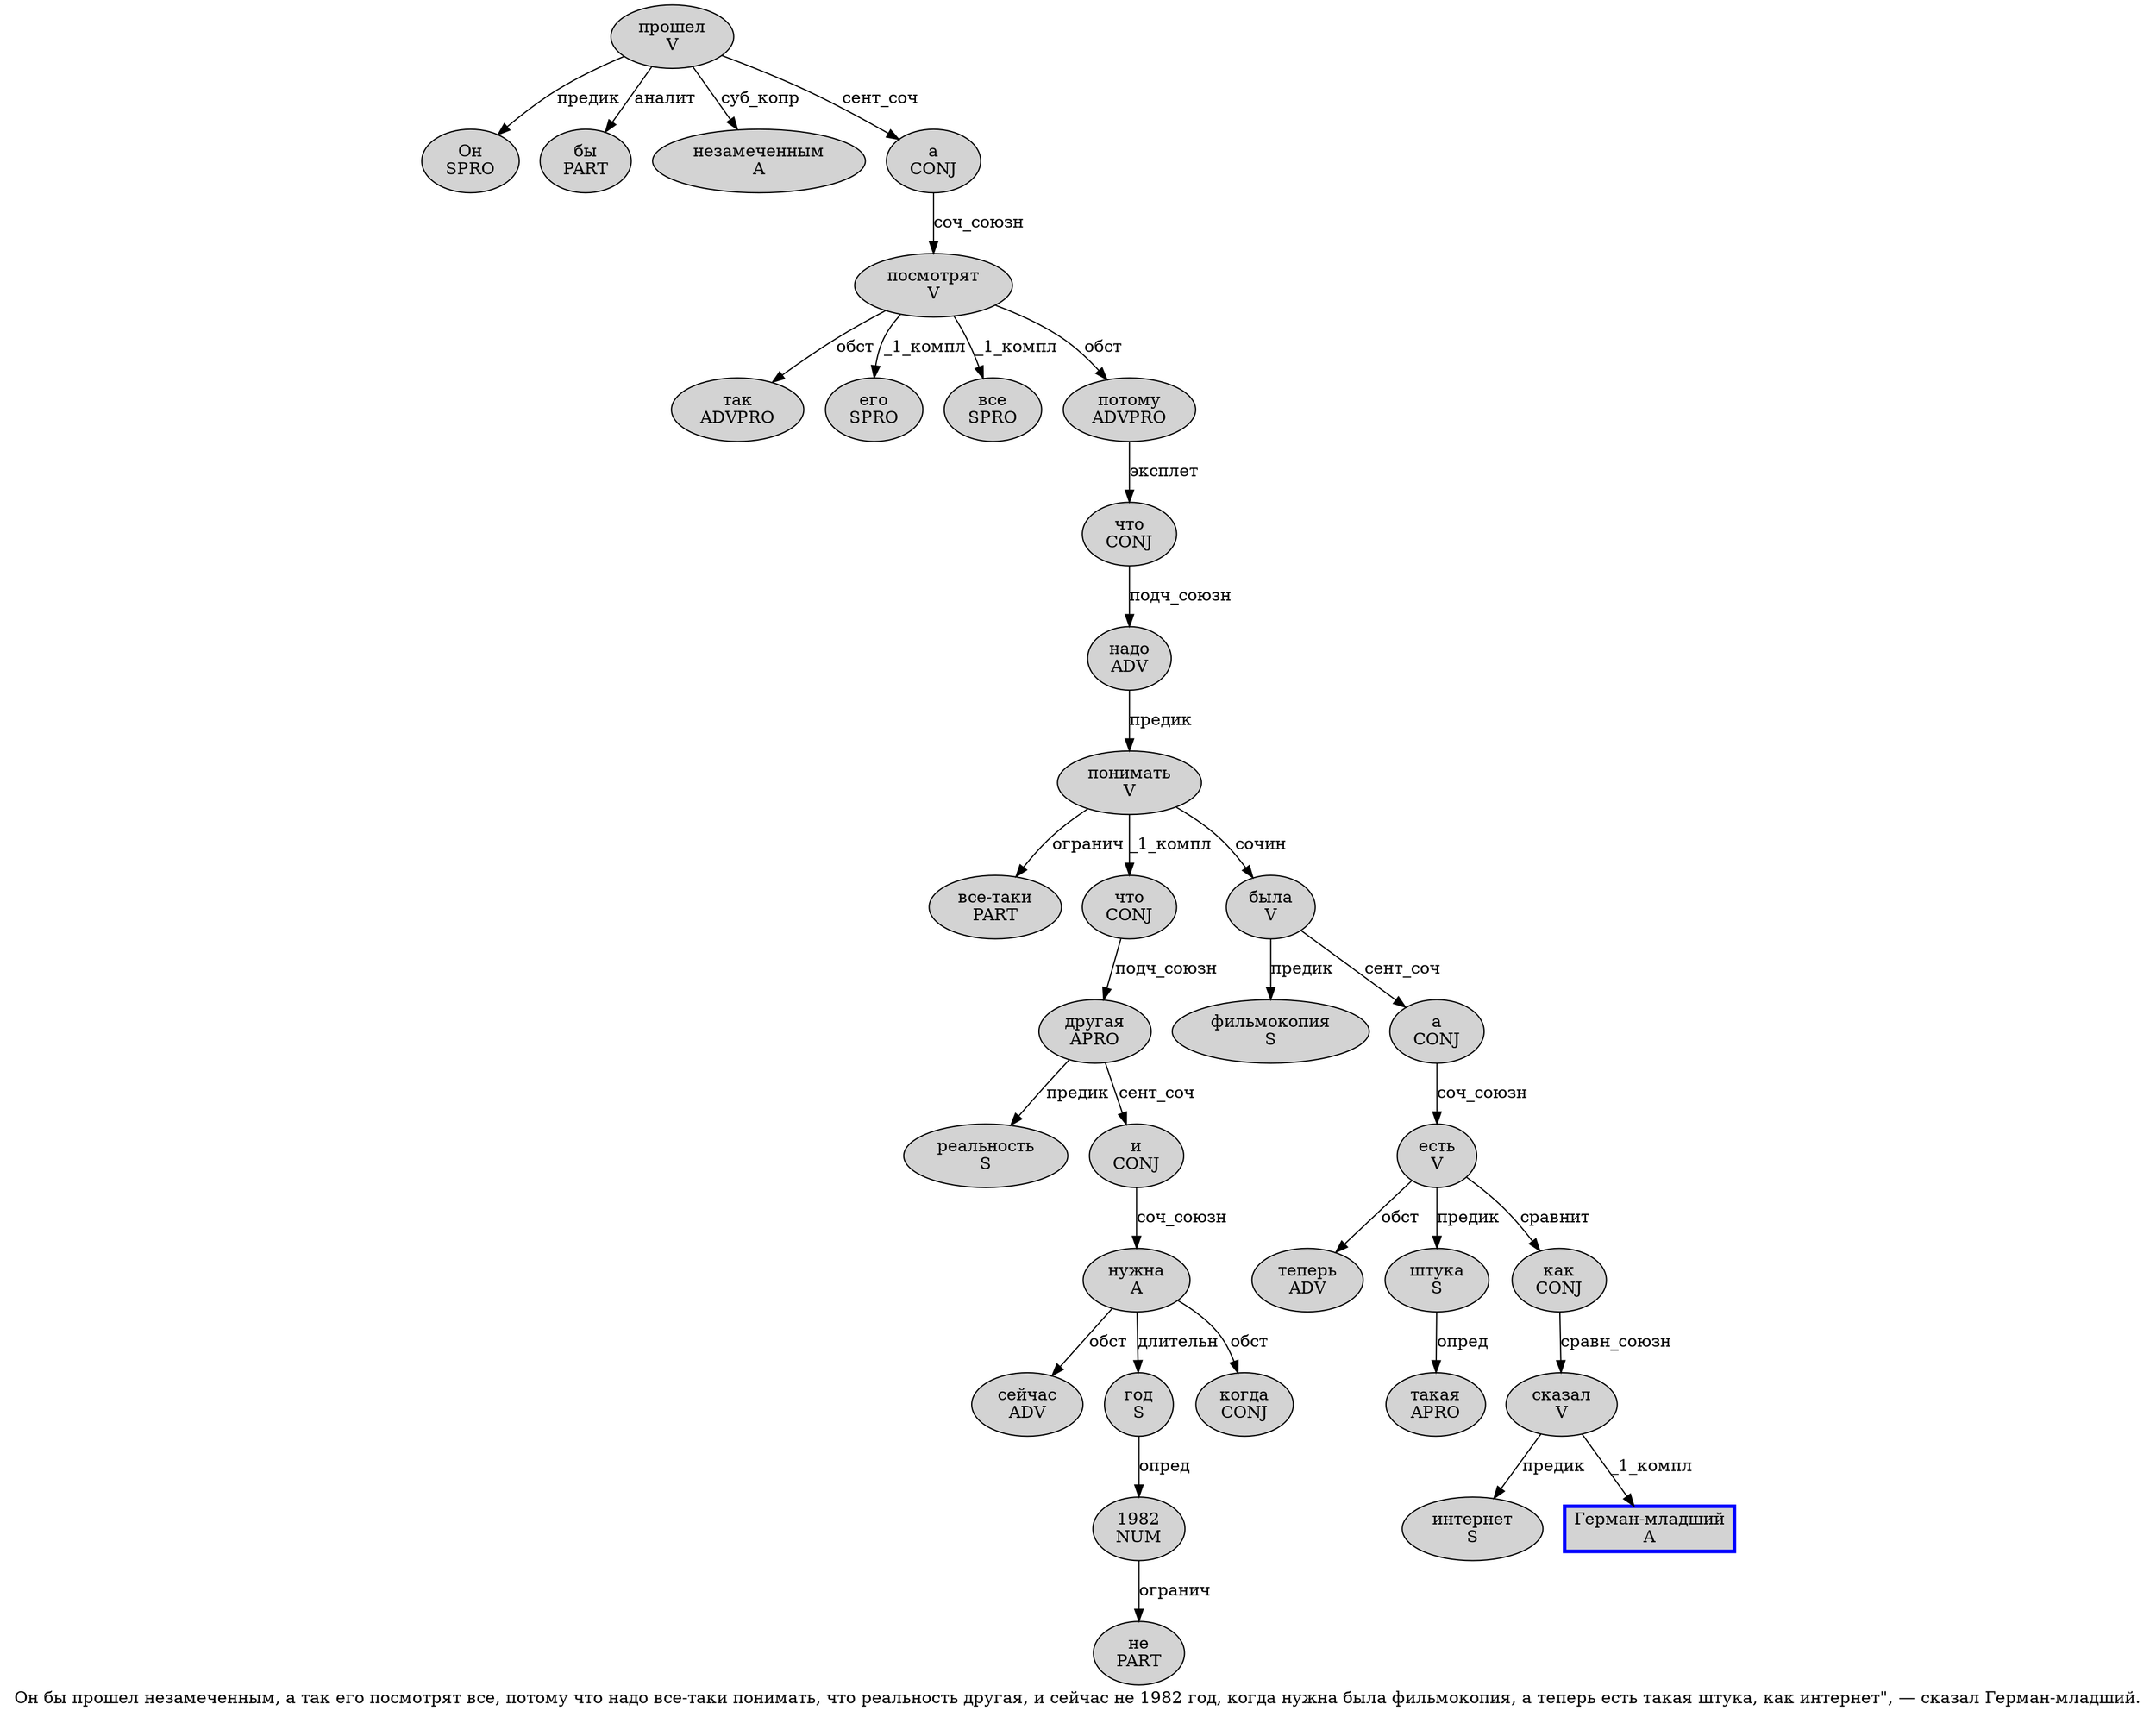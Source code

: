 digraph SENTENCE_1679 {
	graph [label="Он бы прошел незамеченным, а так его посмотрят все, потому что надо все-таки понимать, что реальность другая, и сейчас не 1982 год, когда нужна была фильмокопия, а теперь есть такая штука, как интернет\", — сказал Герман-младший."]
	node [style=filled]
		0 [label="Он
SPRO" color="" fillcolor=lightgray penwidth=1 shape=ellipse]
		1 [label="бы
PART" color="" fillcolor=lightgray penwidth=1 shape=ellipse]
		2 [label="прошел
V" color="" fillcolor=lightgray penwidth=1 shape=ellipse]
		3 [label="незамеченным
A" color="" fillcolor=lightgray penwidth=1 shape=ellipse]
		5 [label="а
CONJ" color="" fillcolor=lightgray penwidth=1 shape=ellipse]
		6 [label="так
ADVPRO" color="" fillcolor=lightgray penwidth=1 shape=ellipse]
		7 [label="его
SPRO" color="" fillcolor=lightgray penwidth=1 shape=ellipse]
		8 [label="посмотрят
V" color="" fillcolor=lightgray penwidth=1 shape=ellipse]
		9 [label="все
SPRO" color="" fillcolor=lightgray penwidth=1 shape=ellipse]
		11 [label="потому
ADVPRO" color="" fillcolor=lightgray penwidth=1 shape=ellipse]
		12 [label="что
CONJ" color="" fillcolor=lightgray penwidth=1 shape=ellipse]
		13 [label="надо
ADV" color="" fillcolor=lightgray penwidth=1 shape=ellipse]
		14 [label="все-таки
PART" color="" fillcolor=lightgray penwidth=1 shape=ellipse]
		15 [label="понимать
V" color="" fillcolor=lightgray penwidth=1 shape=ellipse]
		17 [label="что
CONJ" color="" fillcolor=lightgray penwidth=1 shape=ellipse]
		18 [label="реальность
S" color="" fillcolor=lightgray penwidth=1 shape=ellipse]
		19 [label="другая
APRO" color="" fillcolor=lightgray penwidth=1 shape=ellipse]
		21 [label="и
CONJ" color="" fillcolor=lightgray penwidth=1 shape=ellipse]
		22 [label="сейчас
ADV" color="" fillcolor=lightgray penwidth=1 shape=ellipse]
		23 [label="не
PART" color="" fillcolor=lightgray penwidth=1 shape=ellipse]
		24 [label="1982
NUM" color="" fillcolor=lightgray penwidth=1 shape=ellipse]
		25 [label="год
S" color="" fillcolor=lightgray penwidth=1 shape=ellipse]
		27 [label="когда
CONJ" color="" fillcolor=lightgray penwidth=1 shape=ellipse]
		28 [label="нужна
A" color="" fillcolor=lightgray penwidth=1 shape=ellipse]
		29 [label="была
V" color="" fillcolor=lightgray penwidth=1 shape=ellipse]
		30 [label="фильмокопия
S" color="" fillcolor=lightgray penwidth=1 shape=ellipse]
		32 [label="а
CONJ" color="" fillcolor=lightgray penwidth=1 shape=ellipse]
		33 [label="теперь
ADV" color="" fillcolor=lightgray penwidth=1 shape=ellipse]
		34 [label="есть
V" color="" fillcolor=lightgray penwidth=1 shape=ellipse]
		35 [label="такая
APRO" color="" fillcolor=lightgray penwidth=1 shape=ellipse]
		36 [label="штука
S" color="" fillcolor=lightgray penwidth=1 shape=ellipse]
		38 [label="как
CONJ" color="" fillcolor=lightgray penwidth=1 shape=ellipse]
		39 [label="интернет
S" color="" fillcolor=lightgray penwidth=1 shape=ellipse]
		43 [label="сказал
V" color="" fillcolor=lightgray penwidth=1 shape=ellipse]
		44 [label="Герман-младший
A" color=blue fillcolor=lightgray penwidth=3 shape=box]
			43 -> 39 [label="предик"]
			43 -> 44 [label="_1_компл"]
			13 -> 15 [label="предик"]
			38 -> 43 [label="сравн_союзн"]
			32 -> 34 [label="соч_союзн"]
			19 -> 18 [label="предик"]
			19 -> 21 [label="сент_соч"]
			12 -> 13 [label="подч_союзн"]
			28 -> 22 [label="обст"]
			28 -> 25 [label="длительн"]
			28 -> 27 [label="обст"]
			21 -> 28 [label="соч_союзн"]
			17 -> 19 [label="подч_союзн"]
			2 -> 0 [label="предик"]
			2 -> 1 [label="аналит"]
			2 -> 3 [label="суб_копр"]
			2 -> 5 [label="сент_соч"]
			8 -> 6 [label="обст"]
			8 -> 7 [label="_1_компл"]
			8 -> 9 [label="_1_компл"]
			8 -> 11 [label="обст"]
			29 -> 30 [label="предик"]
			29 -> 32 [label="сент_соч"]
			25 -> 24 [label="опред"]
			11 -> 12 [label="эксплет"]
			36 -> 35 [label="опред"]
			24 -> 23 [label="огранич"]
			15 -> 14 [label="огранич"]
			15 -> 17 [label="_1_компл"]
			15 -> 29 [label="сочин"]
			5 -> 8 [label="соч_союзн"]
			34 -> 33 [label="обст"]
			34 -> 36 [label="предик"]
			34 -> 38 [label="сравнит"]
}
